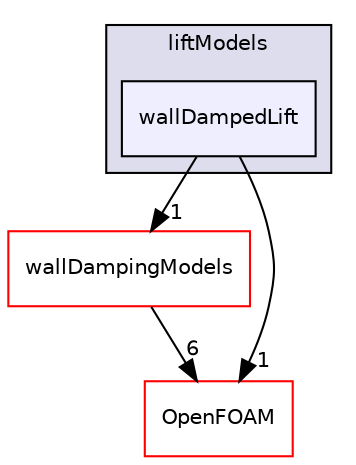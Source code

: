 digraph "src/phaseSystemModels/reactingEulerFoam/interfacialModels/liftModels/wallDampedLift" {
  bgcolor=transparent;
  compound=true
  node [ fontsize="10", fontname="Helvetica"];
  edge [ labelfontsize="10", labelfontname="Helvetica"];
  subgraph clusterdir_c3ea6067216d306d4d27f65106c10f54 {
    graph [ bgcolor="#ddddee", pencolor="black", label="liftModels" fontname="Helvetica", fontsize="10", URL="dir_c3ea6067216d306d4d27f65106c10f54.html"]
  dir_8c7e9ed51a6b1a6602965f7d17d79186 [shape=box, label="wallDampedLift", style="filled", fillcolor="#eeeeff", pencolor="black", URL="dir_8c7e9ed51a6b1a6602965f7d17d79186.html"];
  }
  dir_2a7d2544a9ceb3a6145337cebc7d356e [shape=box label="wallDampingModels" color="red" URL="dir_2a7d2544a9ceb3a6145337cebc7d356e.html"];
  dir_c5473ff19b20e6ec4dfe5c310b3778a8 [shape=box label="OpenFOAM" color="red" URL="dir_c5473ff19b20e6ec4dfe5c310b3778a8.html"];
  dir_2a7d2544a9ceb3a6145337cebc7d356e->dir_c5473ff19b20e6ec4dfe5c310b3778a8 [headlabel="6", labeldistance=1.5 headhref="dir_003178_002151.html"];
  dir_8c7e9ed51a6b1a6602965f7d17d79186->dir_2a7d2544a9ceb3a6145337cebc7d356e [headlabel="1", labeldistance=1.5 headhref="dir_003142_003178.html"];
  dir_8c7e9ed51a6b1a6602965f7d17d79186->dir_c5473ff19b20e6ec4dfe5c310b3778a8 [headlabel="1", labeldistance=1.5 headhref="dir_003142_002151.html"];
}
